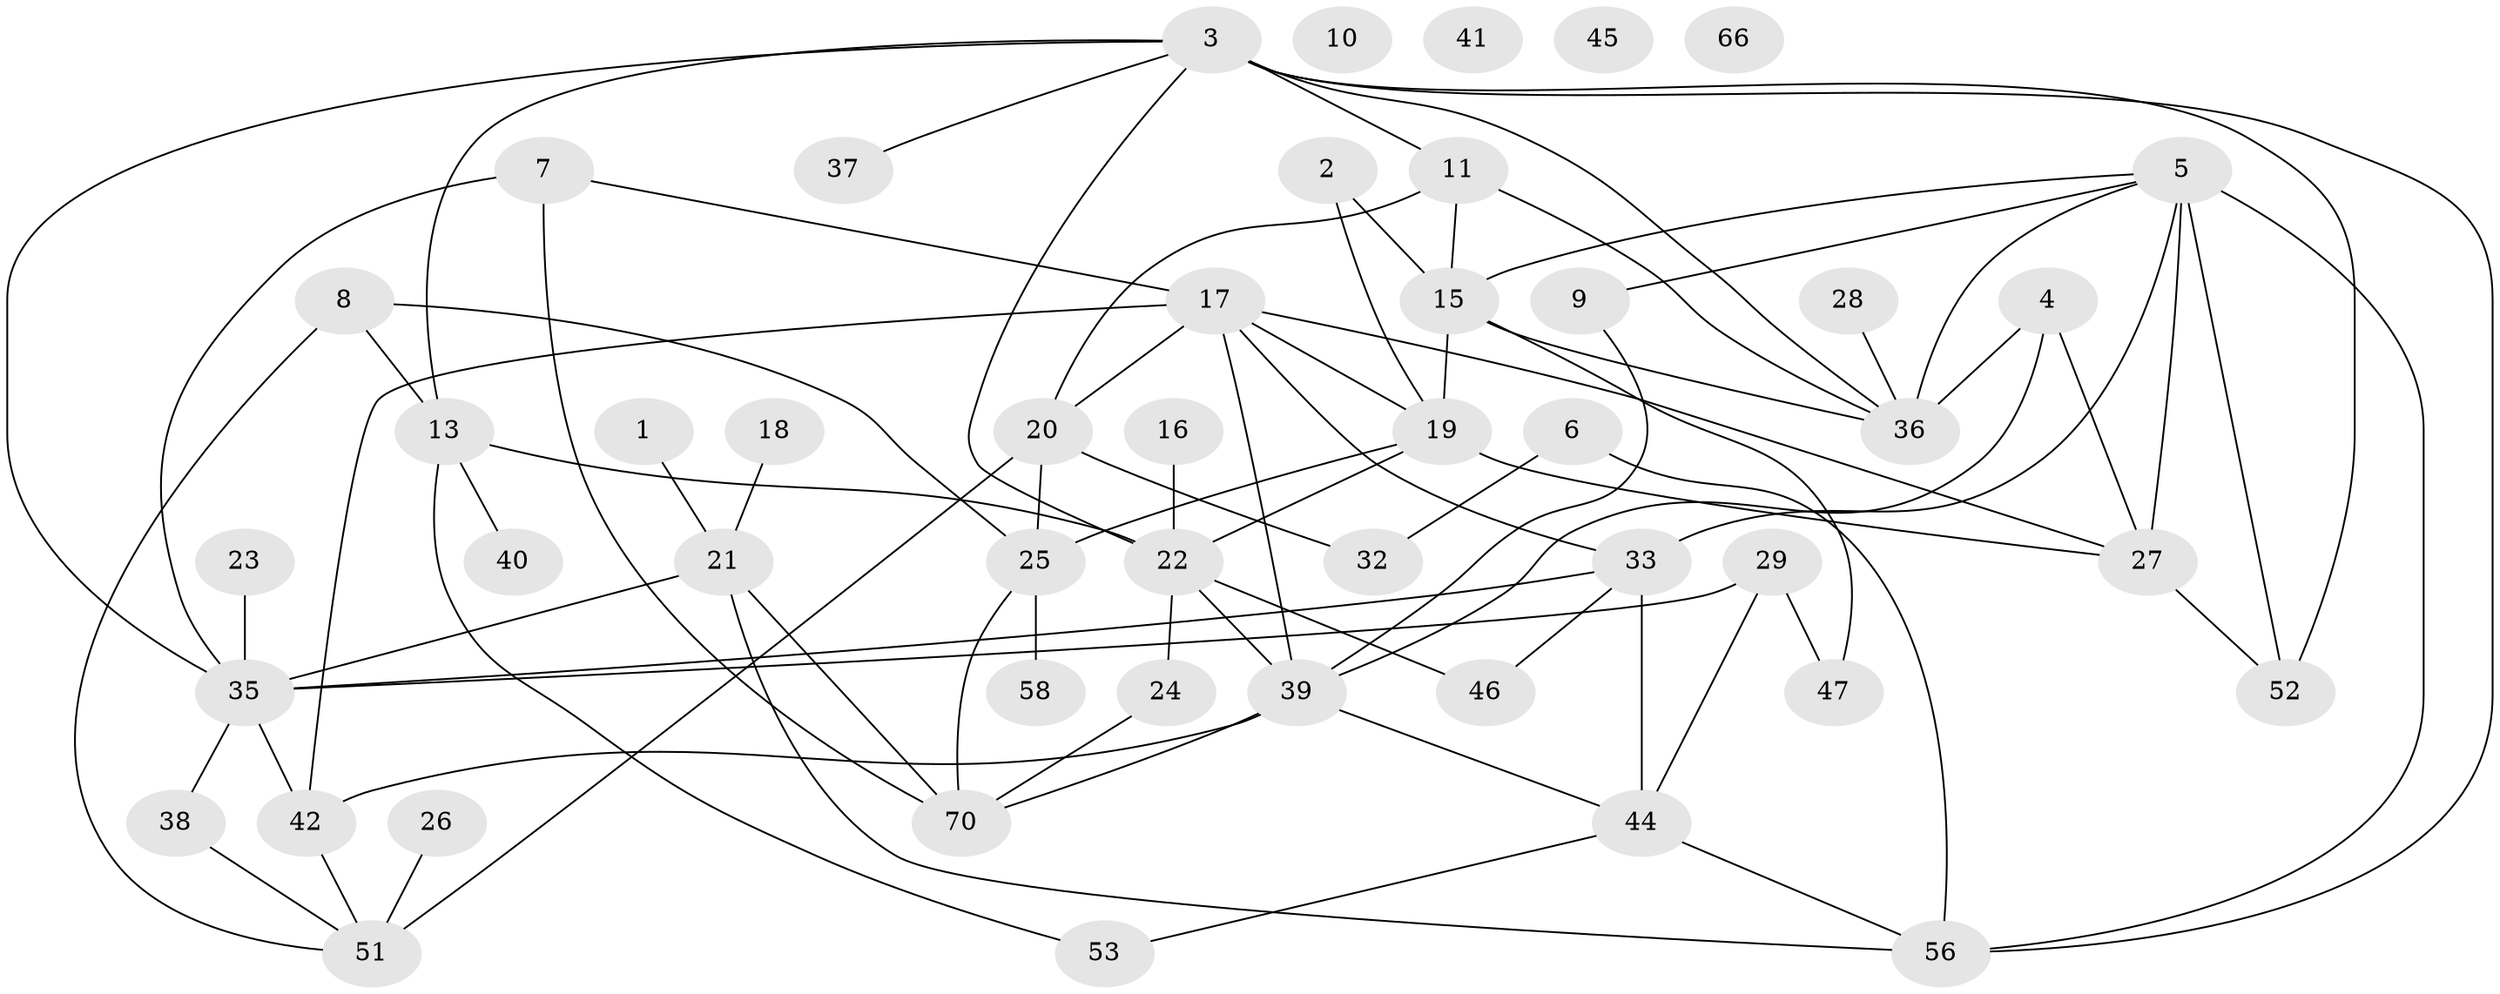 // Generated by graph-tools (version 1.1) at 2025/23/03/03/25 07:23:28]
// undirected, 48 vertices, 81 edges
graph export_dot {
graph [start="1"]
  node [color=gray90,style=filled];
  1 [super="+50"];
  2;
  3 [super="+30"];
  4 [super="+61"];
  5 [super="+12"];
  6;
  7 [super="+48"];
  8 [super="+14"];
  9;
  10;
  11 [super="+49"];
  13 [super="+34"];
  15 [super="+60"];
  16;
  17 [super="+72"];
  18;
  19 [super="+62"];
  20 [super="+59"];
  21 [super="+31"];
  22 [super="+69"];
  23 [super="+63"];
  24;
  25;
  26;
  27;
  28;
  29;
  32;
  33 [super="+54"];
  35 [super="+73"];
  36 [super="+68"];
  37;
  38;
  39 [super="+43"];
  40;
  41;
  42;
  44 [super="+55"];
  45;
  46;
  47 [super="+57"];
  51 [super="+65"];
  52 [super="+64"];
  53 [super="+74"];
  56 [super="+67"];
  58;
  66;
  70 [super="+71"];
  1 -- 21;
  2 -- 15;
  2 -- 19;
  3 -- 35;
  3 -- 37;
  3 -- 56;
  3 -- 36;
  3 -- 52;
  3 -- 22;
  3 -- 13;
  3 -- 11;
  4 -- 27;
  4 -- 39;
  4 -- 36;
  5 -- 15;
  5 -- 33;
  5 -- 52 [weight=2];
  5 -- 56;
  5 -- 9;
  5 -- 27;
  5 -- 36;
  6 -- 32;
  6 -- 56;
  7 -- 17;
  7 -- 70 [weight=2];
  7 -- 35;
  8 -- 13;
  8 -- 25;
  8 -- 51;
  9 -- 39;
  11 -- 36;
  11 -- 20;
  11 -- 15;
  13 -- 53;
  13 -- 22;
  13 -- 40;
  15 -- 47;
  15 -- 19;
  15 -- 36;
  16 -- 22;
  17 -- 27;
  17 -- 33;
  17 -- 42;
  17 -- 39;
  17 -- 20 [weight=2];
  17 -- 19;
  18 -- 21;
  19 -- 22;
  19 -- 25;
  19 -- 27;
  20 -- 25;
  20 -- 32;
  20 -- 51;
  21 -- 56;
  21 -- 35;
  21 -- 70;
  22 -- 39;
  22 -- 46;
  22 -- 24;
  23 -- 35;
  24 -- 70;
  25 -- 58;
  25 -- 70;
  26 -- 51 [weight=2];
  27 -- 52;
  28 -- 36;
  29 -- 35;
  29 -- 44;
  29 -- 47;
  33 -- 35;
  33 -- 44;
  33 -- 46;
  35 -- 38;
  35 -- 42;
  38 -- 51;
  39 -- 70 [weight=2];
  39 -- 42;
  39 -- 44;
  42 -- 51;
  44 -- 56;
  44 -- 53;
}
